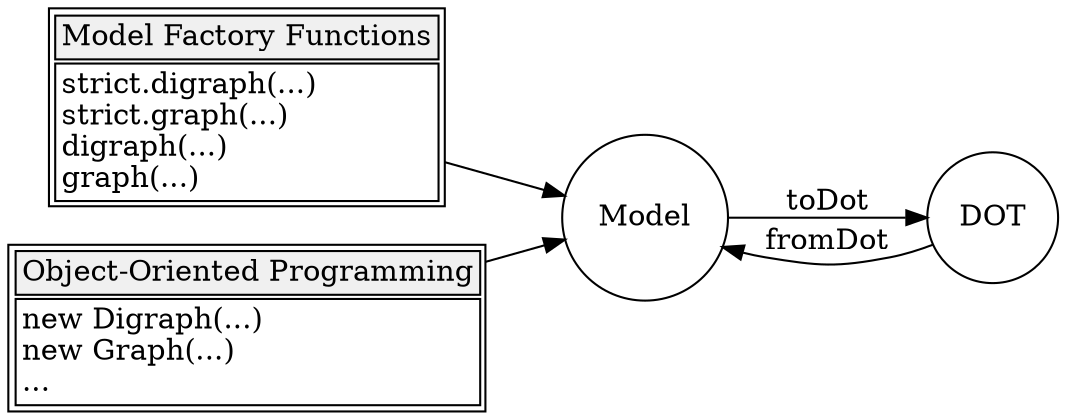 digraph {
  rankdir = "LR";
  node [
    shape = "circle";
  ];
  "factory_fn" [
    shape = "plain";
    label = <<TABLE><TR><TD BGCOLOR="#f0f0f0" ALIGN="CENTER">Model Factory Functions</TD></TR><TR><TD PORT="description" ALIGN="LEFT">strict.digraph(...)<BR ALIGN="LEFT"></BR>strict.graph(...)<BR ALIGN="LEFT"></BR>digraph(...)<BR ALIGN="LEFT"></BR>graph(...)<BR ALIGN="LEFT"></BR></TD></TR></TABLE>>;
  ];
  "oop" [
    shape = "plain";
    label = <<TABLE><TR><TD BGCOLOR="#f0f0f0" ALIGN="CENTER">Object-Oriented Programming</TD></TR><TR><TD PORT="description" ALIGN="LEFT">new Digraph(...)<BR ALIGN="LEFT"></BR>new Graph(...)<BR ALIGN="LEFT"></BR>...<BR ALIGN="LEFT"></BR></TD></TR></TABLE>>;
  ];
  {"factory_fn" "oop"} -> "Model";
  "Model" -> "DOT" [
    label = "toDot";
  ];
  "DOT" -> "Model" [
    label = "fromDot";
  ];
}
